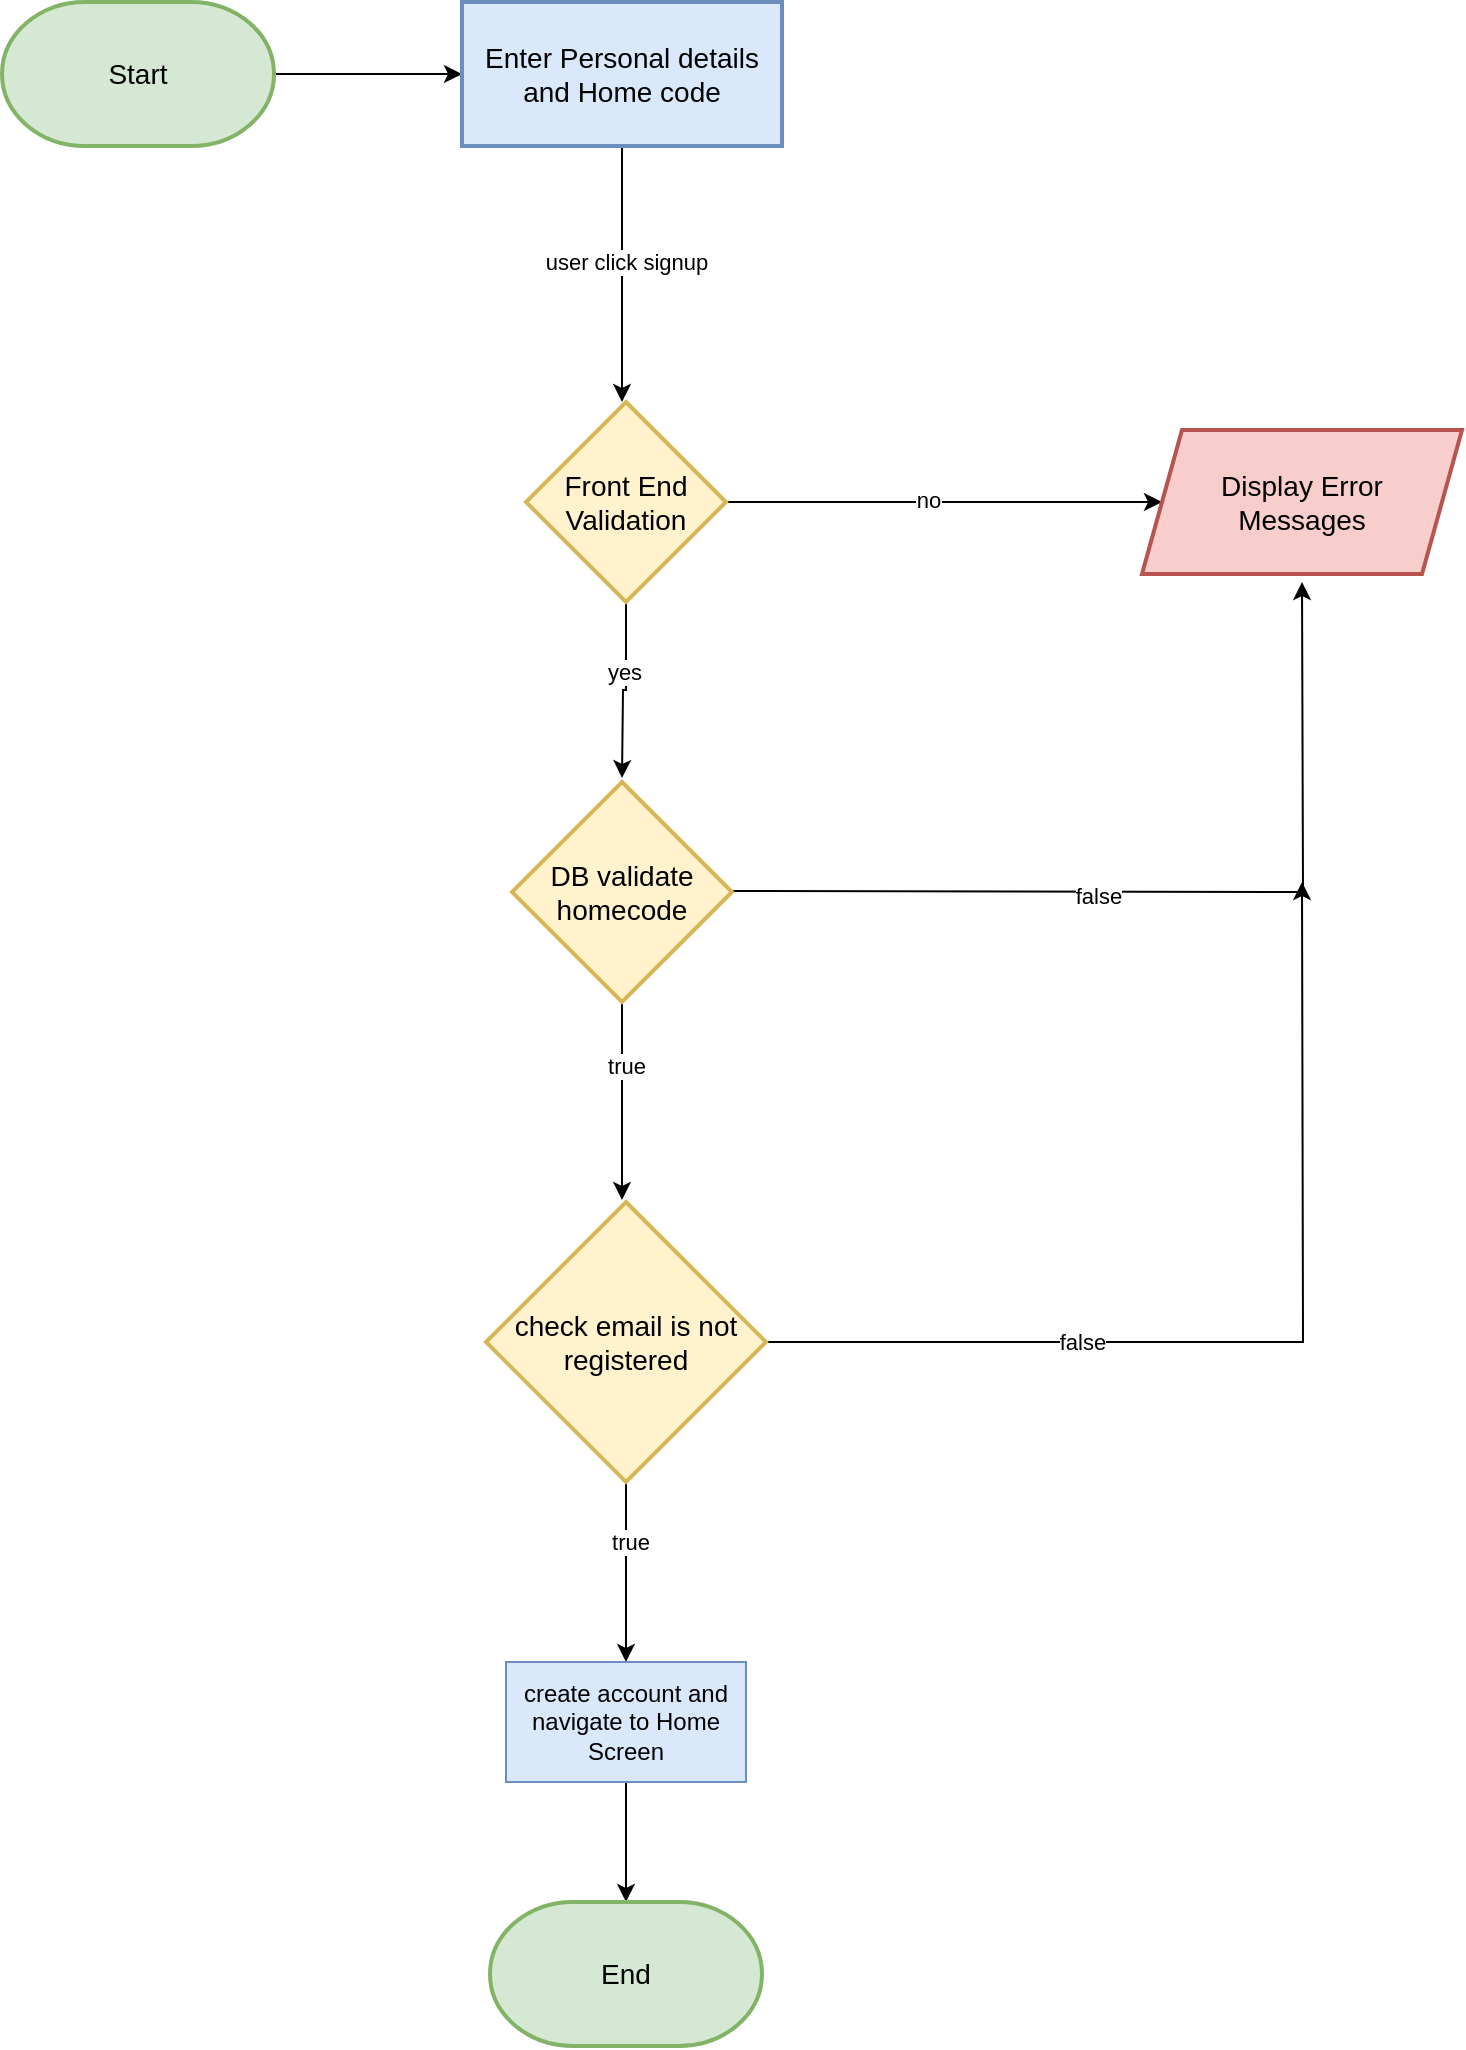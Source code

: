 <mxfile version="17.1.2" type="device"><diagram id="5w5WLhAb4v9dzKPQ5ykn" name="Page-1"><mxGraphModel dx="2031" dy="1123" grid="1" gridSize="10" guides="1" tooltips="1" connect="1" arrows="1" fold="1" page="1" pageScale="1" pageWidth="850" pageHeight="1100" math="0" shadow="0"><root><mxCell id="0"/><mxCell id="1" parent="0"/><mxCell id="0Aph7zhKLAa_Zvqm9mff-2" value="" style="edgeStyle=orthogonalEdgeStyle;rounded=0;orthogonalLoop=1;jettySize=auto;html=1;" edge="1" parent="1" source="0Aph7zhKLAa_Zvqm9mff-3" target="0Aph7zhKLAa_Zvqm9mff-6"><mxGeometry relative="1" as="geometry"/></mxCell><mxCell id="0Aph7zhKLAa_Zvqm9mff-3" value="Start" style="fontSize=14;zwfType=basicShape;strokeWidth=2;html=1;shape=mxgraph.flowchart.terminator;whiteSpace=wrap;strokeColor=#82b366;fillColor=#d5e8d4;" vertex="1" parent="1"><mxGeometry x="90" y="10" width="136" height="72" as="geometry"/></mxCell><mxCell id="0Aph7zhKLAa_Zvqm9mff-4" value="" style="edgeStyle=orthogonalEdgeStyle;rounded=0;orthogonalLoop=1;jettySize=auto;html=1;" edge="1" parent="1" source="0Aph7zhKLAa_Zvqm9mff-6"><mxGeometry relative="1" as="geometry"><mxPoint x="400" y="210" as="targetPoint"/></mxGeometry></mxCell><mxCell id="0Aph7zhKLAa_Zvqm9mff-5" value="user click signup" style="edgeLabel;html=1;align=center;verticalAlign=middle;resizable=0;points=[];" vertex="1" connectable="0" parent="0Aph7zhKLAa_Zvqm9mff-4"><mxGeometry x="-0.219" y="2" relative="1" as="geometry"><mxPoint y="8" as="offset"/></mxGeometry></mxCell><mxCell id="0Aph7zhKLAa_Zvqm9mff-6" value="Enter Personal details and Home code" style="fontSize=14;zwfType=basicShape;rounded=0;strokeWidth=2;strokeColor=#6c8ebf;whiteSpace=wrap;html=1;fillColor=#dae8fc;" vertex="1" parent="1"><mxGeometry x="320" y="10" width="160" height="72" as="geometry"/></mxCell><mxCell id="0Aph7zhKLAa_Zvqm9mff-7" value="" style="edgeStyle=orthogonalEdgeStyle;rounded=0;orthogonalLoop=1;jettySize=auto;html=1;" edge="1" parent="1" source="0Aph7zhKLAa_Zvqm9mff-11"><mxGeometry relative="1" as="geometry"><mxPoint x="400" y="398" as="targetPoint"/></mxGeometry></mxCell><mxCell id="0Aph7zhKLAa_Zvqm9mff-8" value="yes" style="edgeLabel;html=1;align=center;verticalAlign=middle;resizable=0;points=[];" vertex="1" connectable="0" parent="0Aph7zhKLAa_Zvqm9mff-7"><mxGeometry x="-0.217" y="-1" relative="1" as="geometry"><mxPoint as="offset"/></mxGeometry></mxCell><mxCell id="0Aph7zhKLAa_Zvqm9mff-9" value="" style="edgeStyle=orthogonalEdgeStyle;rounded=0;orthogonalLoop=1;jettySize=auto;html=1;entryX=0;entryY=0.5;entryDx=0;entryDy=0;" edge="1" parent="1" source="0Aph7zhKLAa_Zvqm9mff-11" target="0Aph7zhKLAa_Zvqm9mff-12"><mxGeometry relative="1" as="geometry"><mxPoint x="502" y="260" as="targetPoint"/></mxGeometry></mxCell><mxCell id="0Aph7zhKLAa_Zvqm9mff-10" value="no" style="edgeLabel;html=1;align=center;verticalAlign=middle;resizable=0;points=[];" vertex="1" connectable="0" parent="0Aph7zhKLAa_Zvqm9mff-9"><mxGeometry x="-0.073" y="1" relative="1" as="geometry"><mxPoint as="offset"/></mxGeometry></mxCell><mxCell id="0Aph7zhKLAa_Zvqm9mff-11" value="Front End&lt;br&gt;Validation" style="fontSize=14;spacingLeft=10;spacingRight=10;zwfType=basicShape;strokeWidth=2;rhombus;whiteSpace=wrap;html=1;strokeColor=#d6b656;fillColor=#fff2cc;" vertex="1" parent="1"><mxGeometry x="352" y="210" width="100" height="100" as="geometry"/></mxCell><mxCell id="0Aph7zhKLAa_Zvqm9mff-12" value="Display Error Messages" style="fontSize=14;spacingLeft=10;spacingRight=10;zwfType=basicShape;strokeWidth=2;shape=parallelogram;perimeter=parallelogramPerimeter;whiteSpace=wrap;html=1;fixedSize=1;strokeColor=#b85450;fillColor=#f8cecc;" vertex="1" parent="1"><mxGeometry x="660" y="224" width="160" height="72" as="geometry"/></mxCell><mxCell id="0Aph7zhKLAa_Zvqm9mff-13" value="" style="edgeStyle=orthogonalEdgeStyle;rounded=0;orthogonalLoop=1;jettySize=auto;html=1;" edge="1" parent="1"><mxGeometry relative="1" as="geometry"><mxPoint x="452" y="454.5" as="sourcePoint"/><mxPoint x="740" y="300" as="targetPoint"/></mxGeometry></mxCell><mxCell id="0Aph7zhKLAa_Zvqm9mff-14" value="false" style="edgeLabel;html=1;align=center;verticalAlign=middle;resizable=0;points=[];" vertex="1" connectable="0" parent="0Aph7zhKLAa_Zvqm9mff-13"><mxGeometry x="-0.164" y="-2" relative="1" as="geometry"><mxPoint as="offset"/></mxGeometry></mxCell><mxCell id="0Aph7zhKLAa_Zvqm9mff-15" value="" style="edgeStyle=orthogonalEdgeStyle;rounded=0;orthogonalLoop=1;jettySize=auto;html=1;" edge="1" parent="1" source="0Aph7zhKLAa_Zvqm9mff-17"><mxGeometry relative="1" as="geometry"><mxPoint x="400" y="609" as="targetPoint"/></mxGeometry></mxCell><mxCell id="0Aph7zhKLAa_Zvqm9mff-16" value="true" style="edgeLabel;html=1;align=center;verticalAlign=middle;resizable=0;points=[];" vertex="1" connectable="0" parent="0Aph7zhKLAa_Zvqm9mff-15"><mxGeometry x="-0.353" y="2" relative="1" as="geometry"><mxPoint as="offset"/></mxGeometry></mxCell><mxCell id="0Aph7zhKLAa_Zvqm9mff-17" value="DB validate homecode" style="fontSize=14;spacingLeft=10;spacingRight=10;zwfType=basicShape;strokeWidth=2;rhombus;whiteSpace=wrap;html=1;strokeColor=#d6b656;fillColor=#fff2cc;" vertex="1" parent="1"><mxGeometry x="345" y="400" width="110" height="110" as="geometry"/></mxCell><mxCell id="0Aph7zhKLAa_Zvqm9mff-19" style="edgeStyle=orthogonalEdgeStyle;rounded=0;orthogonalLoop=1;jettySize=auto;html=1;" edge="1" parent="1" source="0Aph7zhKLAa_Zvqm9mff-18"><mxGeometry relative="1" as="geometry"><mxPoint x="740" y="450.0" as="targetPoint"/></mxGeometry></mxCell><mxCell id="0Aph7zhKLAa_Zvqm9mff-21" style="edgeStyle=orthogonalEdgeStyle;rounded=0;orthogonalLoop=1;jettySize=auto;html=1;" edge="1" parent="1" source="0Aph7zhKLAa_Zvqm9mff-18"><mxGeometry relative="1" as="geometry"><mxPoint x="402" y="840" as="targetPoint"/></mxGeometry></mxCell><mxCell id="0Aph7zhKLAa_Zvqm9mff-22" value="true" style="edgeLabel;html=1;align=center;verticalAlign=middle;resizable=0;points=[];" vertex="1" connectable="0" parent="0Aph7zhKLAa_Zvqm9mff-21"><mxGeometry x="-0.347" y="2" relative="1" as="geometry"><mxPoint as="offset"/></mxGeometry></mxCell><mxCell id="0Aph7zhKLAa_Zvqm9mff-18" value="check email is not registered" style="fontSize=14;spacingLeft=10;spacingRight=10;zwfType=basicShape;strokeWidth=2;rhombus;whiteSpace=wrap;html=1;strokeColor=#d6b656;fillColor=#fff2cc;" vertex="1" parent="1"><mxGeometry x="332" y="610" width="140" height="140" as="geometry"/></mxCell><mxCell id="0Aph7zhKLAa_Zvqm9mff-20" value="false" style="edgeLabel;html=1;align=center;verticalAlign=middle;resizable=0;points=[];" vertex="1" connectable="0" parent="1"><mxGeometry x="629.998" y="679.999" as="geometry"/></mxCell><mxCell id="0Aph7zhKLAa_Zvqm9mff-27" value="" style="edgeStyle=orthogonalEdgeStyle;rounded=0;orthogonalLoop=1;jettySize=auto;html=1;" edge="1" parent="1" source="0Aph7zhKLAa_Zvqm9mff-23" target="0Aph7zhKLAa_Zvqm9mff-26"><mxGeometry relative="1" as="geometry"/></mxCell><mxCell id="0Aph7zhKLAa_Zvqm9mff-23" value="create account and navigate to Home Screen" style="rounded=0;whiteSpace=wrap;html=1;fillColor=#dae8fc;strokeColor=#6c8ebf;" vertex="1" parent="1"><mxGeometry x="342" y="840" width="120" height="60" as="geometry"/></mxCell><mxCell id="0Aph7zhKLAa_Zvqm9mff-26" value="End" style="fontSize=14;zwfType=basicShape;strokeWidth=2;html=1;shape=mxgraph.flowchart.terminator;whiteSpace=wrap;strokeColor=#82b366;fillColor=#d5e8d4;" vertex="1" parent="1"><mxGeometry x="334" y="960" width="136" height="72" as="geometry"/></mxCell></root></mxGraphModel></diagram></mxfile>